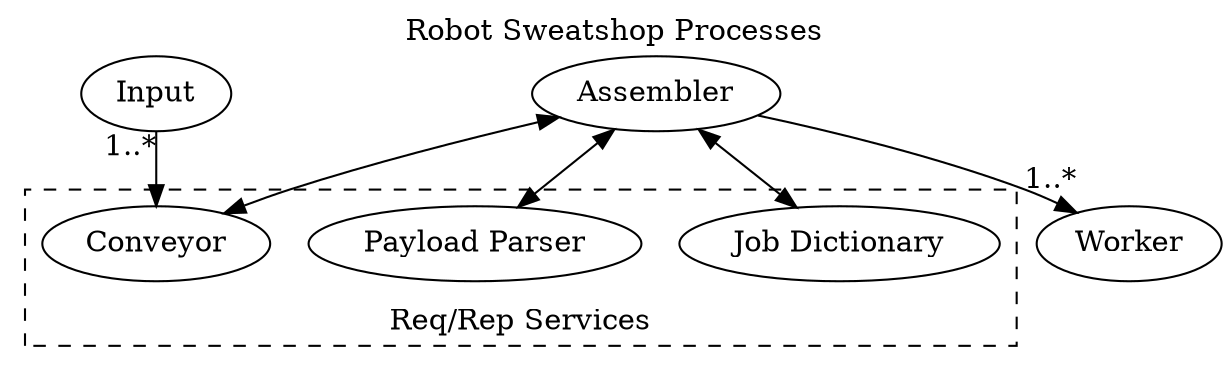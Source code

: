 digraph architecture {
  label="Robot Sweatshop Processes"
  labelloc="top"

  I [label="Input"]
  A [label="Assembler"]
  W [label="Worker"]
  subgraph cluster_0 {
    label="Req/Rep Services"
    labelloc="bottom"
    style="dashed"
    C [label="Conveyor"]
    P [label="Payload Parser"]
    D [label="Job Dictionary"]
  }

  I->C [taillabel="1..*"]
  A->C [dir="both"]
  A->P [dir="both"]
  A->D [dir="both"]
  A->W [headlabel="1..*",labeldistance=2]
}
